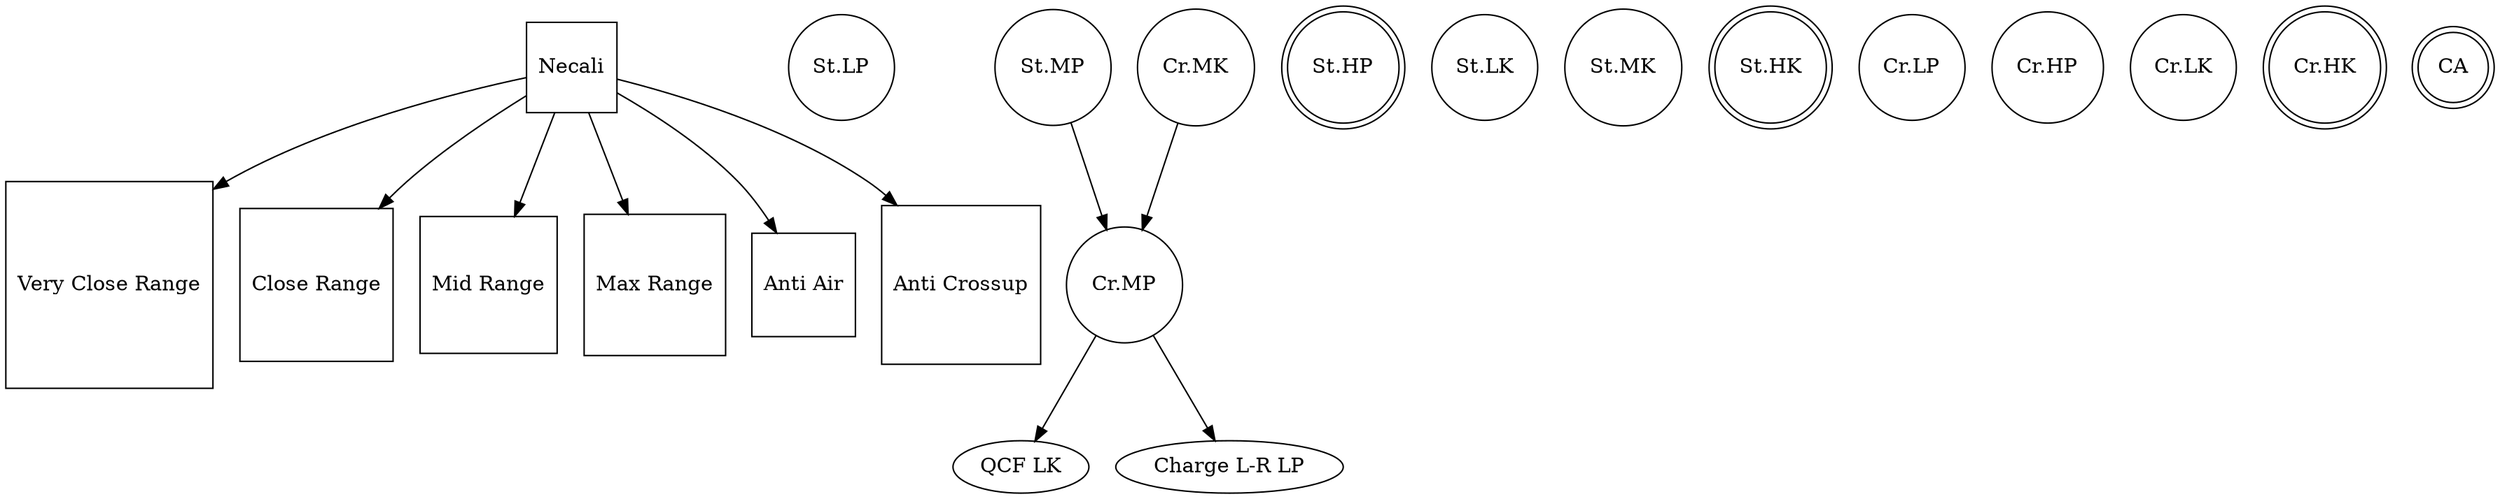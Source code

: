 digraph dfa {
  "Necali" [shape=square]
  "Very Close Range" [shape=square]
  "Close Range" [shape=square]
  "Mid Range" [shape=square]
  "Max Range" [shape=square]
  "Anti Air" [shape=square]
  "Anti Crossup" [shape=square]
  "St.LP" [shape=circle]
  "St.MP" [shape=circle]
  "St.HP" [shape=doublecircle]
  "St.LK" [shape=circle]
  "St.MK" [shape=circle]
  "St.HK" [shape=doublecircle]
  "Cr.LP" [shape=circle]
  "Cr.MP" [shape=circle]
  "Cr.HP" [shape=circle]
  "Cr.LK" [shape=circle]
  "Cr.MK" [shape=circle]
  "Cr.HK" [shape=doublecircle]
  "CA" [shape=doublecircle]
  "Necali" -> "Anti Air"
  "Necali" -> "Anti Crossup"
  "Necali" -> "Close Range"
  "Necali" -> "Max Range"
  "Necali" -> "Mid Range"
  "Necali" -> "Very Close Range"


  "St.MP" -> "Cr.MP"
  "Cr.MP" -> "QCF LK"
  "Cr.MP" -> "Charge L-R LP"

  "Cr.MK" -> "Cr.MP"

}
